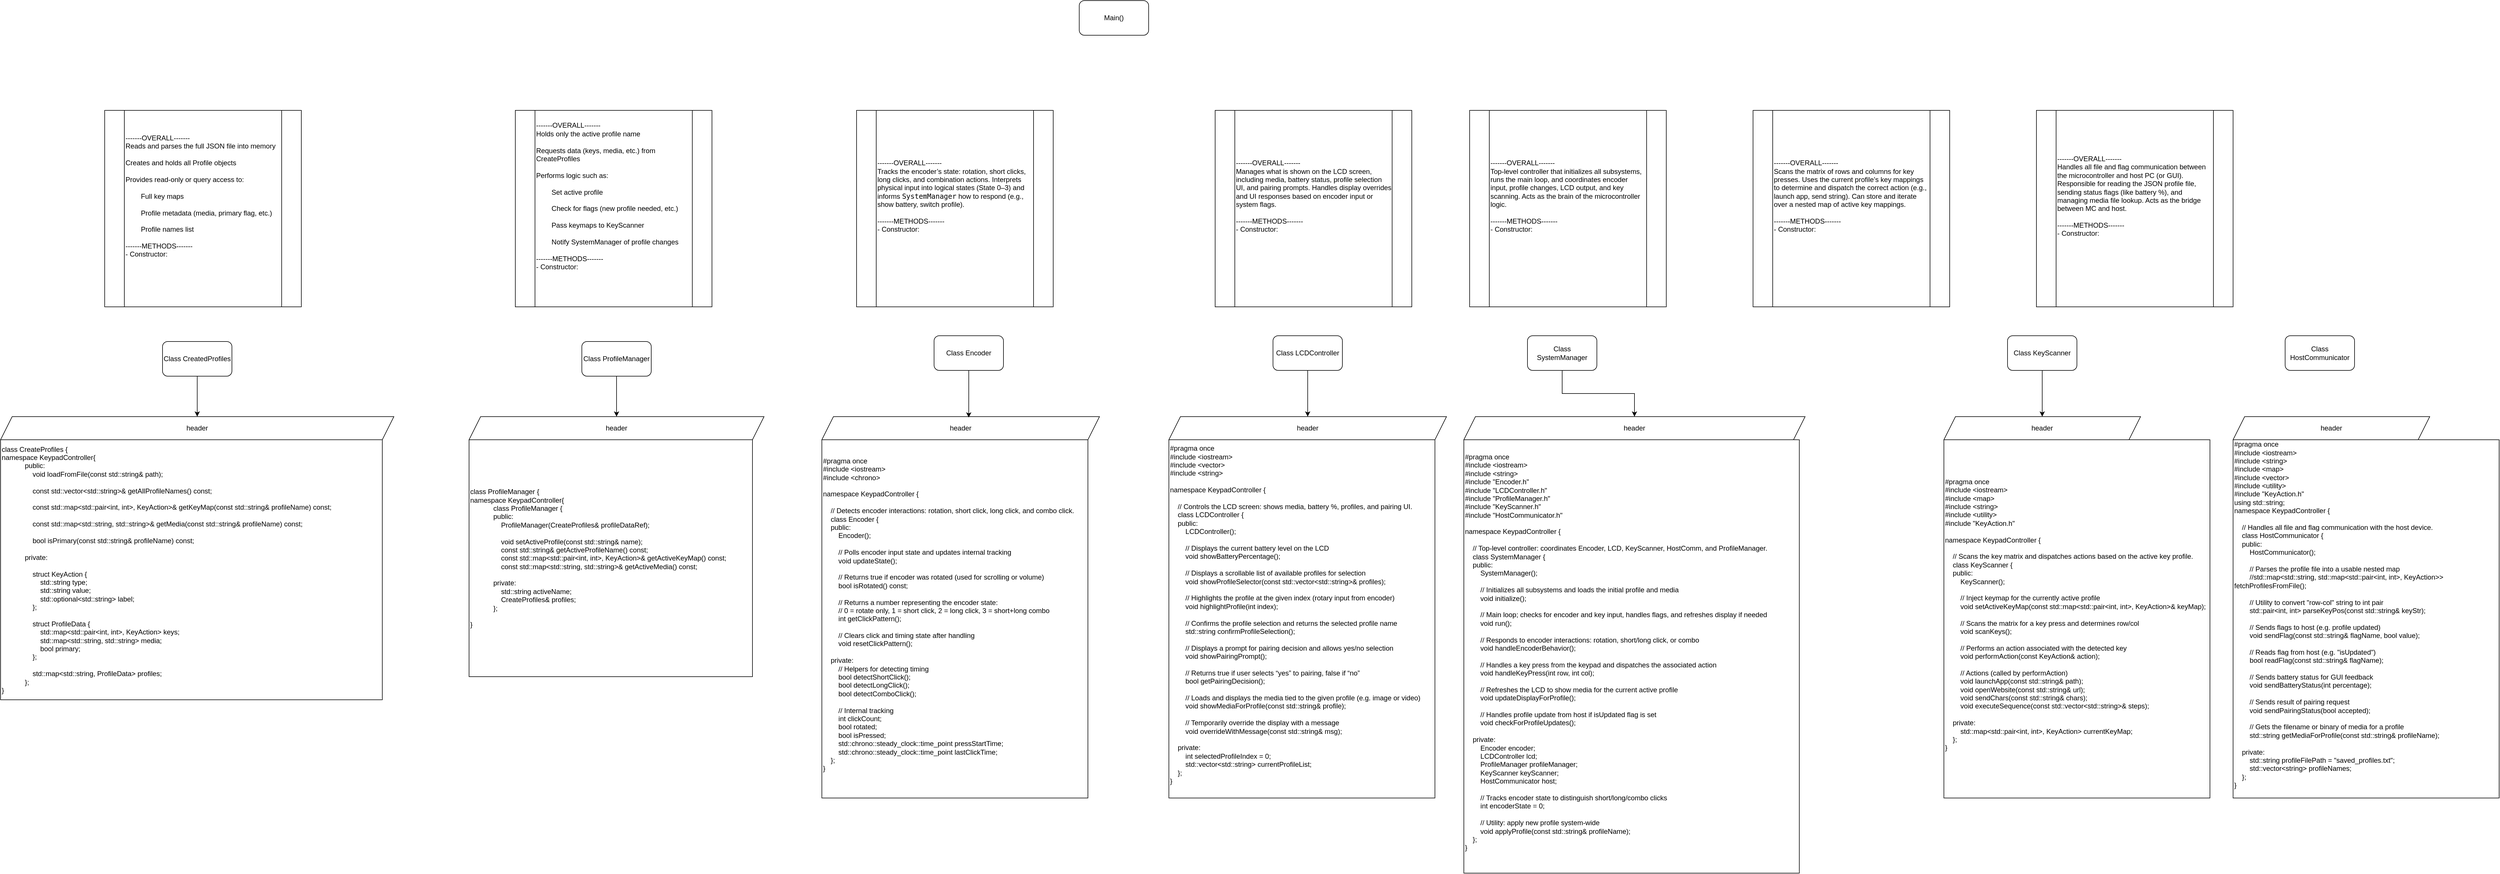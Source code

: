 <mxfile version="27.0.5">
  <diagram name="Page-1" id="1SPhpuADm64l0Hxg2bN5">
    <mxGraphModel dx="6910" dy="4210" grid="1" gridSize="10" guides="1" tooltips="1" connect="1" arrows="1" fold="1" page="1" pageScale="1" pageWidth="850" pageHeight="1100" math="0" shadow="0">
      <root>
        <mxCell id="0" />
        <mxCell id="1" parent="0" />
        <mxCell id="7xy5X7pBSjGH1rJuHNb_-1" value="Main()" style="rounded=1;whiteSpace=wrap;html=1;" parent="1" vertex="1">
          <mxGeometry x="425" y="-470" width="120" height="60" as="geometry" />
        </mxCell>
        <mxCell id="7xy5X7pBSjGH1rJuHNb_-3" value="Class Encoder" style="rounded=1;whiteSpace=wrap;html=1;" parent="1" vertex="1">
          <mxGeometry x="174" y="110" width="120" height="60" as="geometry" />
        </mxCell>
        <mxCell id="KJ3M8dmH54Ed4lHhk8dp-18" style="edgeStyle=orthogonalEdgeStyle;rounded=0;orthogonalLoop=1;jettySize=auto;html=1;" parent="1" source="7xy5X7pBSjGH1rJuHNb_-4" target="KJ3M8dmH54Ed4lHhk8dp-14" edge="1">
          <mxGeometry relative="1" as="geometry" />
        </mxCell>
        <mxCell id="7xy5X7pBSjGH1rJuHNb_-4" value="Class ProfileManager" style="rounded=1;whiteSpace=wrap;html=1;" parent="1" vertex="1">
          <mxGeometry x="-435" y="120" width="120" height="60" as="geometry" />
        </mxCell>
        <mxCell id="b_a46SGkJAuNYU5xgQpd-3" style="edgeStyle=orthogonalEdgeStyle;rounded=0;orthogonalLoop=1;jettySize=auto;html=1;" parent="1" source="7xy5X7pBSjGH1rJuHNb_-5" target="BoiXlNUUXAva4qsgIHvO-4" edge="1">
          <mxGeometry relative="1" as="geometry" />
        </mxCell>
        <mxCell id="7xy5X7pBSjGH1rJuHNb_-5" value="Class LCDController" style="rounded=1;whiteSpace=wrap;html=1;" parent="1" vertex="1">
          <mxGeometry x="760" y="110" width="120" height="60" as="geometry" />
        </mxCell>
        <mxCell id="b_a46SGkJAuNYU5xgQpd-4" style="edgeStyle=orthogonalEdgeStyle;rounded=0;orthogonalLoop=1;jettySize=auto;html=1;entryX=0.5;entryY=0;entryDx=0;entryDy=0;" parent="1" source="7xy5X7pBSjGH1rJuHNb_-6" target="BoiXlNUUXAva4qsgIHvO-8" edge="1">
          <mxGeometry relative="1" as="geometry" />
        </mxCell>
        <mxCell id="7xy5X7pBSjGH1rJuHNb_-6" value="Class SystemManager" style="rounded=1;whiteSpace=wrap;html=1;" parent="1" vertex="1">
          <mxGeometry x="1200" y="110" width="120" height="60" as="geometry" />
        </mxCell>
        <mxCell id="7xy5X7pBSjGH1rJuHNb_-7" value="Class HostCommunicator" style="rounded=1;whiteSpace=wrap;html=1;" parent="1" vertex="1">
          <mxGeometry x="2510" y="110" width="120" height="60" as="geometry" />
        </mxCell>
        <mxCell id="b_a46SGkJAuNYU5xgQpd-6" style="edgeStyle=orthogonalEdgeStyle;rounded=0;orthogonalLoop=1;jettySize=auto;html=1;" parent="1" source="7xy5X7pBSjGH1rJuHNb_-8" target="BoiXlNUUXAva4qsgIHvO-10" edge="1">
          <mxGeometry relative="1" as="geometry" />
        </mxCell>
        <mxCell id="7xy5X7pBSjGH1rJuHNb_-8" value="Class KeyScanner" style="rounded=1;whiteSpace=wrap;html=1;" parent="1" vertex="1">
          <mxGeometry x="2030" y="110" width="120" height="60" as="geometry" />
        </mxCell>
        <mxCell id="KJ3M8dmH54Ed4lHhk8dp-19" style="edgeStyle=orthogonalEdgeStyle;rounded=0;orthogonalLoop=1;jettySize=auto;html=1;entryX=0.5;entryY=0;entryDx=0;entryDy=0;" parent="1" source="7xy5X7pBSjGH1rJuHNb_-9" target="7xy5X7pBSjGH1rJuHNb_-10" edge="1">
          <mxGeometry relative="1" as="geometry" />
        </mxCell>
        <mxCell id="7xy5X7pBSjGH1rJuHNb_-9" value="Class CreatedProfiles" style="rounded=1;whiteSpace=wrap;html=1;" parent="1" vertex="1">
          <mxGeometry x="-1160" y="120" width="120" height="60" as="geometry" />
        </mxCell>
        <mxCell id="7xy5X7pBSjGH1rJuHNb_-10" value="header" style="shape=parallelogram;perimeter=parallelogramPerimeter;whiteSpace=wrap;html=1;fixedSize=1;" parent="1" vertex="1">
          <mxGeometry x="-1440" y="250" width="680" height="40" as="geometry" />
        </mxCell>
        <mxCell id="7xy5X7pBSjGH1rJuHNb_-15" value="-------OVERALL-------&amp;nbsp;&lt;div&gt;&lt;div&gt;Reads and parses the full JSON file into memory&lt;/div&gt;&lt;div&gt;&lt;br&gt;&lt;/div&gt;&lt;div&gt;Creates and holds all Profile objects&lt;/div&gt;&lt;div&gt;&lt;br&gt;&lt;/div&gt;&lt;div&gt;Provides read-only or query access to:&lt;/div&gt;&lt;div&gt;&lt;br&gt;&lt;/div&gt;&lt;div&gt;&lt;span style=&quot;white-space: pre;&quot;&gt;&#x9;&lt;/span&gt;Full key maps&lt;/div&gt;&lt;div&gt;&lt;br&gt;&lt;/div&gt;&lt;div&gt;&lt;span style=&quot;white-space: pre;&quot;&gt;&#x9;&lt;/span&gt;Profile metadata (media, primary flag, etc.)&lt;/div&gt;&lt;div&gt;&lt;br&gt;&lt;/div&gt;&lt;div&gt;&lt;span style=&quot;white-space: pre;&quot;&gt;&#x9;&lt;/span&gt;Profile names list&lt;/div&gt;&lt;/div&gt;&lt;div&gt;&lt;div&gt;&lt;br&gt;&lt;/div&gt;&lt;div&gt;-------METHODS-------&amp;nbsp;&lt;/div&gt;&lt;div&gt;- Constructor:&lt;br&gt;&lt;br&gt;&lt;br&gt;&lt;br&gt;&lt;/div&gt;&lt;/div&gt;" style="shape=process;whiteSpace=wrap;html=1;backgroundOutline=1;align=left;" parent="1" vertex="1">
          <mxGeometry x="-1260" y="-280" width="340" height="340" as="geometry" />
        </mxCell>
        <mxCell id="KJ3M8dmH54Ed4lHhk8dp-2" value="-------OVERALL-------&amp;nbsp;&lt;div&gt;&lt;div&gt;Holds only the active profile name&lt;/div&gt;&lt;div&gt;&lt;br&gt;&lt;/div&gt;&lt;div&gt;Requests data (keys, media, etc.) from CreateProfiles&lt;/div&gt;&lt;div&gt;&lt;br&gt;&lt;/div&gt;&lt;div&gt;Performs logic such as:&lt;/div&gt;&lt;div&gt;&lt;br&gt;&lt;/div&gt;&lt;div&gt;&lt;span style=&quot;white-space: pre;&quot;&gt;&#x9;&lt;/span&gt;Set active profile&lt;/div&gt;&lt;div&gt;&lt;br&gt;&lt;/div&gt;&lt;div&gt;&lt;span style=&quot;white-space: pre;&quot;&gt;&#x9;&lt;/span&gt;Check for flags (new profile needed, etc.)&lt;/div&gt;&lt;div&gt;&lt;br&gt;&lt;/div&gt;&lt;div&gt;&lt;span style=&quot;white-space: pre;&quot;&gt;&#x9;&lt;/span&gt;Pass keymaps to KeyScanner&lt;/div&gt;&lt;div&gt;&lt;br&gt;&lt;/div&gt;&lt;div&gt;&lt;span style=&quot;white-space: pre;&quot;&gt;&#x9;&lt;/span&gt;Notify SystemManager of profile changes&lt;/div&gt;&lt;/div&gt;&lt;div&gt;&lt;div&gt;&lt;br&gt;&lt;/div&gt;&lt;div&gt;-------METHODS-------&amp;nbsp;&lt;/div&gt;&lt;div&gt;- Constructor:&lt;br&gt;&lt;br&gt;&lt;br&gt;&lt;br&gt;&lt;/div&gt;&lt;/div&gt;" style="shape=process;whiteSpace=wrap;html=1;backgroundOutline=1;align=left;" parent="1" vertex="1">
          <mxGeometry x="-550" y="-280" width="340" height="340" as="geometry" />
        </mxCell>
        <mxCell id="KJ3M8dmH54Ed4lHhk8dp-3" value="-------OVERALL-------&amp;nbsp;&lt;div&gt;Tracks the encoder’s state: rotation, short clicks, long clicks, and combination actions. Interprets physical input into logical states (State 0–3) and informs &lt;code data-end=&quot;1506&quot; data-start=&quot;1491&quot;&gt;SystemManager&lt;/code&gt; how to respond (e.g., show battery, switch profile).&lt;/div&gt;&lt;div&gt;&lt;div&gt;&lt;br&gt;&lt;/div&gt;&lt;div&gt;-------METHODS-------&amp;nbsp;&lt;/div&gt;&lt;div&gt;- Constructor:&lt;br&gt;&lt;br&gt;&lt;br&gt;&lt;br&gt;&lt;/div&gt;&lt;/div&gt;" style="shape=process;whiteSpace=wrap;html=1;backgroundOutline=1;align=left;" parent="1" vertex="1">
          <mxGeometry x="40" y="-280" width="340" height="340" as="geometry" />
        </mxCell>
        <mxCell id="KJ3M8dmH54Ed4lHhk8dp-4" value="-------OVERALL-------&amp;nbsp;&lt;div&gt;Manages what is shown on the LCD screen, including media, battery status, profile selection UI, and pairing prompts. Handles display overrides and UI responses based on encoder input or system flags.&lt;/div&gt;&lt;div&gt;&lt;div&gt;&lt;br&gt;&lt;/div&gt;&lt;div&gt;-------METHODS-------&amp;nbsp;&lt;/div&gt;&lt;div&gt;- Constructor:&lt;br&gt;&lt;br&gt;&lt;br&gt;&lt;br&gt;&lt;/div&gt;&lt;/div&gt;" style="shape=process;whiteSpace=wrap;html=1;backgroundOutline=1;align=left;" parent="1" vertex="1">
          <mxGeometry x="660" y="-280" width="340" height="340" as="geometry" />
        </mxCell>
        <mxCell id="KJ3M8dmH54Ed4lHhk8dp-5" value="-------OVERALL-------&amp;nbsp;&lt;div&gt;Top-level controller that initializes all subsystems, runs the main loop, and coordinates encoder input, profile changes, LCD output, and key scanning. Acts as the brain of the microcontroller logic.&lt;/div&gt;&lt;div&gt;&lt;div&gt;&lt;br&gt;&lt;/div&gt;&lt;div&gt;-------METHODS-------&amp;nbsp;&lt;/div&gt;&lt;div&gt;- Constructor:&lt;br&gt;&lt;br&gt;&lt;br&gt;&lt;br&gt;&lt;/div&gt;&lt;/div&gt;" style="shape=process;whiteSpace=wrap;html=1;backgroundOutline=1;align=left;" parent="1" vertex="1">
          <mxGeometry x="1100" y="-280" width="340" height="340" as="geometry" />
        </mxCell>
        <mxCell id="KJ3M8dmH54Ed4lHhk8dp-6" value="-------OVERALL-------&amp;nbsp;&lt;div&gt;Scans the matrix of rows and columns for key presses. Uses the current profile’s key mappings to determine and dispatch the correct action (e.g., launch app, send string). Can store and iterate over a nested map of active key mappings.&lt;/div&gt;&lt;div&gt;&lt;div&gt;&lt;br&gt;&lt;/div&gt;&lt;div&gt;-------METHODS-------&amp;nbsp;&lt;/div&gt;&lt;div&gt;- Constructor:&lt;br&gt;&lt;br&gt;&lt;br&gt;&lt;br&gt;&lt;/div&gt;&lt;/div&gt;" style="shape=process;whiteSpace=wrap;html=1;backgroundOutline=1;align=left;" parent="1" vertex="1">
          <mxGeometry x="1590" y="-280" width="340" height="340" as="geometry" />
        </mxCell>
        <mxCell id="KJ3M8dmH54Ed4lHhk8dp-7" value="-------OVERALL-------&amp;nbsp;&lt;div&gt;Handles all file and flag communication between the microcontroller and host PC (or GUI). Responsible for reading the JSON profile file, sending status flags (like battery %), and managing media file lookup. Acts as the bridge between MC and host.&lt;/div&gt;&lt;div&gt;&lt;div&gt;&lt;br&gt;&lt;/div&gt;&lt;div&gt;-------METHODS-------&amp;nbsp;&lt;/div&gt;&lt;div&gt;- Constructor:&lt;br&gt;&lt;br&gt;&lt;br&gt;&lt;br&gt;&lt;/div&gt;&lt;/div&gt;" style="shape=process;whiteSpace=wrap;html=1;backgroundOutline=1;align=left;" parent="1" vertex="1">
          <mxGeometry x="2080" y="-280" width="340" height="340" as="geometry" />
        </mxCell>
        <mxCell id="KJ3M8dmH54Ed4lHhk8dp-13" value="&lt;div&gt;class CreateProfiles {&lt;/div&gt;&lt;div&gt;namespace KeypadController{&lt;/div&gt;&lt;blockquote style=&quot;margin: 0 0 0 40px; border: none; padding: 0px;&quot;&gt;&lt;div&gt;public:&lt;/div&gt;&lt;div&gt;&amp;nbsp; &amp;nbsp; void loadFromFile(const std::string&amp;amp; path);&lt;/div&gt;&lt;div&gt;&lt;br&gt;&lt;/div&gt;&lt;div&gt;&amp;nbsp; &amp;nbsp; const std::vector&amp;lt;std::string&amp;gt;&amp;amp; getAllProfileNames() const;&lt;/div&gt;&lt;div&gt;&amp;nbsp; &amp;nbsp;&amp;nbsp;&lt;/div&gt;&lt;div&gt;&amp;nbsp; &amp;nbsp; const std::map&amp;lt;std::pair&amp;lt;int, int&amp;gt;, KeyAction&amp;gt;&amp;amp; getKeyMap(const std::string&amp;amp; profileName) const;&lt;/div&gt;&lt;div&gt;&amp;nbsp; &amp;nbsp;&amp;nbsp;&lt;/div&gt;&lt;div&gt;&amp;nbsp; &amp;nbsp; const std::map&amp;lt;std::string, std::string&amp;gt;&amp;amp; getMedia(const std::string&amp;amp; profileName) const;&lt;/div&gt;&lt;div&gt;&amp;nbsp; &amp;nbsp;&amp;nbsp;&lt;/div&gt;&lt;div&gt;&amp;nbsp; &amp;nbsp; bool isPrimary(const std::string&amp;amp; profileName) const;&lt;/div&gt;&lt;div&gt;&lt;br&gt;&lt;/div&gt;&lt;div&gt;private:&lt;/div&gt;&lt;div&gt;&lt;div&gt;&lt;br&gt;&lt;/div&gt;&lt;div&gt;&amp;nbsp; &amp;nbsp; struct KeyAction {&lt;/div&gt;&lt;div&gt;&amp;nbsp; &amp;nbsp; &amp;nbsp; &amp;nbsp; std::string type;&lt;/div&gt;&lt;div&gt;&amp;nbsp; &amp;nbsp; &amp;nbsp; &amp;nbsp; std::string value;&lt;/div&gt;&lt;div&gt;&amp;nbsp; &amp;nbsp; &amp;nbsp; &amp;nbsp; std::optional&amp;lt;std::string&amp;gt; label;&lt;/div&gt;&lt;div&gt;&amp;nbsp; &amp;nbsp; };&lt;/div&gt;&lt;/div&gt;&lt;div&gt;&lt;br&gt;&lt;/div&gt;&lt;div&gt;&amp;nbsp; &amp;nbsp; struct ProfileData {&lt;/div&gt;&lt;div&gt;&amp;nbsp; &amp;nbsp; &amp;nbsp; &amp;nbsp; std::map&amp;lt;std::pair&amp;lt;int, int&amp;gt;, KeyAction&amp;gt; keys;&lt;/div&gt;&lt;div&gt;&amp;nbsp; &amp;nbsp; &amp;nbsp; &amp;nbsp; std::map&amp;lt;std::string, std::string&amp;gt; media;&lt;/div&gt;&lt;div&gt;&amp;nbsp; &amp;nbsp; &amp;nbsp; &amp;nbsp; bool primary;&lt;/div&gt;&lt;div&gt;&amp;nbsp; &amp;nbsp; };&lt;/div&gt;&lt;div&gt;&lt;br&gt;&lt;/div&gt;&lt;div&gt;&amp;nbsp; &amp;nbsp; std::map&amp;lt;std::string, ProfileData&amp;gt; profiles;&lt;/div&gt;&lt;div&gt;};&lt;/div&gt;&lt;/blockquote&gt;&lt;div&gt;}&lt;/div&gt;" style="rounded=0;whiteSpace=wrap;html=1;align=left;" parent="1" vertex="1">
          <mxGeometry x="-1440" y="290" width="660" height="450" as="geometry" />
        </mxCell>
        <mxCell id="KJ3M8dmH54Ed4lHhk8dp-14" value="header" style="shape=parallelogram;perimeter=parallelogramPerimeter;whiteSpace=wrap;html=1;fixedSize=1;" parent="1" vertex="1">
          <mxGeometry x="-630" y="250" width="510" height="40" as="geometry" />
        </mxCell>
        <mxCell id="KJ3M8dmH54Ed4lHhk8dp-15" value="&lt;div&gt;class ProfileManager&amp;nbsp;{&lt;/div&gt;&lt;div&gt;namespace KeypadController{&lt;/div&gt;&lt;blockquote style=&quot;margin: 0 0 0 40px; border: none; padding: 0px;&quot;&gt;&lt;div&gt;class ProfileManager {&lt;/div&gt;&lt;div&gt;public:&lt;/div&gt;&lt;div&gt;&amp;nbsp; &amp;nbsp; ProfileManager(CreateProfiles&amp;amp; profileDataRef);&lt;/div&gt;&lt;div&gt;&lt;br&gt;&lt;/div&gt;&lt;div&gt;&amp;nbsp; &amp;nbsp; void setActiveProfile(const std::string&amp;amp; name);&lt;/div&gt;&lt;div&gt;&amp;nbsp; &amp;nbsp; const std::string&amp;amp; getActiveProfileName() const;&lt;/div&gt;&lt;div&gt;&amp;nbsp; &amp;nbsp; const std::map&amp;lt;std::pair&amp;lt;int, int&amp;gt;, KeyAction&amp;gt;&amp;amp; getActiveKeyMap() const;&lt;/div&gt;&lt;div&gt;&amp;nbsp; &amp;nbsp; const std::map&amp;lt;std::string, std::string&amp;gt;&amp;amp; getActiveMedia() const;&lt;/div&gt;&lt;div&gt;&lt;br&gt;&lt;/div&gt;&lt;div&gt;private:&lt;/div&gt;&lt;div&gt;&amp;nbsp; &amp;nbsp; std::string activeName;&lt;/div&gt;&lt;div&gt;&amp;nbsp; &amp;nbsp; CreateProfiles&amp;amp; profiles;&lt;/div&gt;&lt;div&gt;};&lt;/div&gt;&lt;div&gt;&lt;br&gt;&lt;/div&gt;&lt;/blockquote&gt;&lt;div&gt;}&lt;/div&gt;" style="rounded=0;whiteSpace=wrap;html=1;align=left;" parent="1" vertex="1">
          <mxGeometry x="-630" y="290" width="490" height="410" as="geometry" />
        </mxCell>
        <mxCell id="BoiXlNUUXAva4qsgIHvO-2" value="header" style="shape=parallelogram;perimeter=parallelogramPerimeter;whiteSpace=wrap;html=1;fixedSize=1;" parent="1" vertex="1">
          <mxGeometry x="-20" y="250" width="480" height="40" as="geometry" />
        </mxCell>
        <mxCell id="BoiXlNUUXAva4qsgIHvO-3" value="&lt;div&gt;#pragma once&lt;/div&gt;&lt;div&gt;#include &amp;lt;iostream&amp;gt;&lt;/div&gt;&lt;div&gt;#include &amp;lt;chrono&amp;gt;&lt;/div&gt;&lt;div&gt;&lt;br&gt;&lt;/div&gt;&lt;div&gt;namespace KeypadController {&lt;/div&gt;&lt;div&gt;&lt;br&gt;&lt;/div&gt;&lt;div&gt;&amp;nbsp; &amp;nbsp; // Detects encoder interactions: rotation, short click, long click, and combo click.&lt;/div&gt;&lt;div&gt;&amp;nbsp; &amp;nbsp; class Encoder {&lt;/div&gt;&lt;div&gt;&amp;nbsp; &amp;nbsp; public:&lt;/div&gt;&lt;div&gt;&amp;nbsp; &amp;nbsp; &amp;nbsp; &amp;nbsp; Encoder();&lt;/div&gt;&lt;div&gt;&lt;br&gt;&lt;/div&gt;&lt;div&gt;&amp;nbsp; &amp;nbsp; &amp;nbsp; &amp;nbsp; // Polls encoder input state and updates internal tracking&lt;/div&gt;&lt;div&gt;&amp;nbsp; &amp;nbsp; &amp;nbsp; &amp;nbsp; void updateState();&lt;/div&gt;&lt;div&gt;&lt;br&gt;&lt;/div&gt;&lt;div&gt;&amp;nbsp; &amp;nbsp; &amp;nbsp; &amp;nbsp; // Returns true if encoder was rotated (used for scrolling or volume)&lt;/div&gt;&lt;div&gt;&amp;nbsp; &amp;nbsp; &amp;nbsp; &amp;nbsp; bool isRotated() const;&lt;/div&gt;&lt;div&gt;&lt;br&gt;&lt;/div&gt;&lt;div&gt;&amp;nbsp; &amp;nbsp; &amp;nbsp; &amp;nbsp; // Returns a number representing the encoder state:&lt;/div&gt;&lt;div&gt;&amp;nbsp; &amp;nbsp; &amp;nbsp; &amp;nbsp; // 0 = rotate only, 1 = short click, 2 = long click, 3 = short+long combo&lt;/div&gt;&lt;div&gt;&amp;nbsp; &amp;nbsp; &amp;nbsp; &amp;nbsp; int getClickPattern();&lt;/div&gt;&lt;div&gt;&lt;br&gt;&lt;/div&gt;&lt;div&gt;&amp;nbsp; &amp;nbsp; &amp;nbsp; &amp;nbsp; // Clears click and timing state after handling&lt;/div&gt;&lt;div&gt;&amp;nbsp; &amp;nbsp; &amp;nbsp; &amp;nbsp; void resetClickPattern();&lt;/div&gt;&lt;div&gt;&lt;br&gt;&lt;/div&gt;&lt;div&gt;&amp;nbsp; &amp;nbsp; private:&lt;/div&gt;&lt;div&gt;&amp;nbsp; &amp;nbsp; &amp;nbsp; &amp;nbsp; // Helpers for detecting timing&lt;/div&gt;&lt;div&gt;&amp;nbsp; &amp;nbsp; &amp;nbsp; &amp;nbsp; bool detectShortClick();&lt;/div&gt;&lt;div&gt;&amp;nbsp; &amp;nbsp; &amp;nbsp; &amp;nbsp; bool detectLongClick();&lt;/div&gt;&lt;div&gt;&amp;nbsp; &amp;nbsp; &amp;nbsp; &amp;nbsp; bool detectComboClick();&lt;/div&gt;&lt;div&gt;&lt;br&gt;&lt;/div&gt;&lt;div&gt;&amp;nbsp; &amp;nbsp; &amp;nbsp; &amp;nbsp; // Internal tracking&lt;/div&gt;&lt;div&gt;&amp;nbsp; &amp;nbsp; &amp;nbsp; &amp;nbsp; int clickCount;&lt;/div&gt;&lt;div&gt;&amp;nbsp; &amp;nbsp; &amp;nbsp; &amp;nbsp; bool rotated;&lt;/div&gt;&lt;div&gt;&amp;nbsp; &amp;nbsp; &amp;nbsp; &amp;nbsp; bool isPressed;&lt;/div&gt;&lt;div&gt;&amp;nbsp; &amp;nbsp; &amp;nbsp; &amp;nbsp; std::chrono::steady_clock::time_point pressStartTime;&lt;/div&gt;&lt;div&gt;&amp;nbsp; &amp;nbsp; &amp;nbsp; &amp;nbsp; std::chrono::steady_clock::time_point lastClickTime;&lt;/div&gt;&lt;div&gt;&amp;nbsp; &amp;nbsp; };&lt;/div&gt;&lt;div&gt;}&lt;/div&gt;&lt;div&gt;&lt;br&gt;&lt;/div&gt;" style="rounded=0;whiteSpace=wrap;html=1;align=left;" parent="1" vertex="1">
          <mxGeometry x="-20" y="290" width="460" height="620" as="geometry" />
        </mxCell>
        <mxCell id="BoiXlNUUXAva4qsgIHvO-4" value="header" style="shape=parallelogram;perimeter=parallelogramPerimeter;whiteSpace=wrap;html=1;fixedSize=1;" parent="1" vertex="1">
          <mxGeometry x="580" y="250" width="480" height="40" as="geometry" />
        </mxCell>
        <mxCell id="BoiXlNUUXAva4qsgIHvO-6" value="&lt;div&gt;&lt;div&gt;#pragma once&lt;/div&gt;&lt;div&gt;#include &amp;lt;iostream&amp;gt;&lt;/div&gt;&lt;div&gt;#include &amp;lt;vector&amp;gt;&lt;/div&gt;&lt;div&gt;#include &amp;lt;string&amp;gt;&lt;/div&gt;&lt;div&gt;&lt;br&gt;&lt;/div&gt;&lt;div&gt;namespace KeypadController {&lt;/div&gt;&lt;div&gt;&lt;br&gt;&lt;/div&gt;&lt;div&gt;&amp;nbsp; &amp;nbsp; // Controls the LCD screen: shows media, battery %, profiles, and pairing UI.&lt;/div&gt;&lt;div&gt;&amp;nbsp; &amp;nbsp; class LCDController {&lt;/div&gt;&lt;div&gt;&amp;nbsp; &amp;nbsp; public:&lt;/div&gt;&lt;div&gt;&amp;nbsp; &amp;nbsp; &amp;nbsp; &amp;nbsp; LCDController();&lt;/div&gt;&lt;div&gt;&lt;br&gt;&lt;/div&gt;&lt;div&gt;&amp;nbsp; &amp;nbsp; &amp;nbsp; &amp;nbsp; // Displays the current battery level on the LCD&lt;/div&gt;&lt;div&gt;&amp;nbsp; &amp;nbsp; &amp;nbsp; &amp;nbsp; void showBatteryPercentage();&lt;/div&gt;&lt;div&gt;&lt;br&gt;&lt;/div&gt;&lt;div&gt;&amp;nbsp; &amp;nbsp; &amp;nbsp; &amp;nbsp; // Displays a scrollable list of available profiles for selection&lt;/div&gt;&lt;div&gt;&amp;nbsp; &amp;nbsp; &amp;nbsp; &amp;nbsp; void showProfileSelector(const std::vector&amp;lt;std::string&amp;gt;&amp;amp; profiles);&lt;/div&gt;&lt;div&gt;&lt;br&gt;&lt;/div&gt;&lt;div&gt;&amp;nbsp; &amp;nbsp; &amp;nbsp; &amp;nbsp; // Highlights the profile at the given index (rotary input from encoder)&lt;/div&gt;&lt;div&gt;&amp;nbsp; &amp;nbsp; &amp;nbsp; &amp;nbsp; void highlightProfile(int index);&lt;/div&gt;&lt;div&gt;&lt;br&gt;&lt;/div&gt;&lt;div&gt;&amp;nbsp; &amp;nbsp; &amp;nbsp; &amp;nbsp; // Confirms the profile selection and returns the selected profile name&lt;/div&gt;&lt;div&gt;&amp;nbsp; &amp;nbsp; &amp;nbsp; &amp;nbsp; std::string confirmProfileSelection();&lt;/div&gt;&lt;div&gt;&lt;br&gt;&lt;/div&gt;&lt;div&gt;&amp;nbsp; &amp;nbsp; &amp;nbsp; &amp;nbsp; // Displays a prompt for pairing decision and allows yes/no selection&lt;/div&gt;&lt;div&gt;&amp;nbsp; &amp;nbsp; &amp;nbsp; &amp;nbsp; void showPairingPrompt();&lt;/div&gt;&lt;div&gt;&lt;br&gt;&lt;/div&gt;&lt;div&gt;&amp;nbsp; &amp;nbsp; &amp;nbsp; &amp;nbsp; // Returns true if user selects “yes” to pairing, false if “no”&lt;/div&gt;&lt;div&gt;&amp;nbsp; &amp;nbsp; &amp;nbsp; &amp;nbsp; bool getPairingDecision();&lt;/div&gt;&lt;div&gt;&lt;br&gt;&lt;/div&gt;&lt;div&gt;&amp;nbsp; &amp;nbsp; &amp;nbsp; &amp;nbsp; // Loads and displays the media tied to the given profile (e.g. image or video)&lt;/div&gt;&lt;div&gt;&amp;nbsp; &amp;nbsp; &amp;nbsp; &amp;nbsp; void showMediaForProfile(const std::string&amp;amp; profile);&lt;/div&gt;&lt;div&gt;&lt;br&gt;&lt;/div&gt;&lt;div&gt;&amp;nbsp; &amp;nbsp; &amp;nbsp; &amp;nbsp; // Temporarily override the display with a message&lt;/div&gt;&lt;div&gt;&amp;nbsp; &amp;nbsp; &amp;nbsp; &amp;nbsp; void overrideWithMessage(const std::string&amp;amp; msg);&lt;/div&gt;&lt;div&gt;&lt;br&gt;&lt;/div&gt;&lt;div&gt;&amp;nbsp; &amp;nbsp; private:&lt;/div&gt;&lt;div&gt;&amp;nbsp; &amp;nbsp; &amp;nbsp; &amp;nbsp; int selectedProfileIndex = 0;&lt;/div&gt;&lt;div&gt;&amp;nbsp; &amp;nbsp; &amp;nbsp; &amp;nbsp; std::vector&amp;lt;std::string&amp;gt; currentProfileList;&lt;/div&gt;&lt;div&gt;&amp;nbsp; &amp;nbsp; };&lt;/div&gt;&lt;div&gt;}&lt;/div&gt;&lt;/div&gt;&lt;div&gt;&lt;br&gt;&lt;/div&gt;" style="rounded=0;whiteSpace=wrap;html=1;align=left;" parent="1" vertex="1">
          <mxGeometry x="580" y="290" width="460" height="620" as="geometry" />
        </mxCell>
        <mxCell id="BoiXlNUUXAva4qsgIHvO-7" value="&lt;div&gt;#pragma once&lt;/div&gt;&lt;div&gt;#include &amp;lt;iostream&amp;gt;&lt;/div&gt;&lt;div&gt;#include &amp;lt;string&amp;gt;&lt;/div&gt;&lt;div&gt;#include &quot;Encoder.h&quot;&lt;/div&gt;&lt;div&gt;#include &quot;LCDController.h&quot;&lt;/div&gt;&lt;div&gt;#include &quot;ProfileManager.h&quot;&lt;/div&gt;&lt;div&gt;#include &quot;KeyScanner.h&quot;&lt;/div&gt;&lt;div&gt;#include &quot;HostCommunicator.h&quot;&lt;/div&gt;&lt;div&gt;&lt;br&gt;&lt;/div&gt;&lt;div&gt;namespace KeypadController {&lt;/div&gt;&lt;div&gt;&lt;br&gt;&lt;/div&gt;&lt;div&gt;&amp;nbsp; &amp;nbsp; // Top-level controller: coordinates Encoder, LCD, KeyScanner, HostComm, and ProfileManager.&lt;/div&gt;&lt;div&gt;&amp;nbsp; &amp;nbsp; class SystemManager {&lt;/div&gt;&lt;div&gt;&amp;nbsp; &amp;nbsp; public:&lt;/div&gt;&lt;div&gt;&amp;nbsp; &amp;nbsp; &amp;nbsp; &amp;nbsp; SystemManager();&lt;/div&gt;&lt;div&gt;&lt;br&gt;&lt;/div&gt;&lt;div&gt;&amp;nbsp; &amp;nbsp; &amp;nbsp; &amp;nbsp; // Initializes all subsystems and loads the initial profile and media&lt;/div&gt;&lt;div&gt;&amp;nbsp; &amp;nbsp; &amp;nbsp; &amp;nbsp; void initialize();&lt;/div&gt;&lt;div&gt;&lt;br&gt;&lt;/div&gt;&lt;div&gt;&amp;nbsp; &amp;nbsp; &amp;nbsp; &amp;nbsp; // Main loop; checks for encoder and key input, handles flags, and refreshes display if needed&lt;/div&gt;&lt;div&gt;&amp;nbsp; &amp;nbsp; &amp;nbsp; &amp;nbsp; void run();&lt;/div&gt;&lt;div&gt;&lt;br&gt;&lt;/div&gt;&lt;div&gt;&amp;nbsp; &amp;nbsp; &amp;nbsp; &amp;nbsp; // Responds to encoder interactions: rotation, short/long click, or combo&lt;/div&gt;&lt;div&gt;&amp;nbsp; &amp;nbsp; &amp;nbsp; &amp;nbsp; void handleEncoderBehavior();&lt;/div&gt;&lt;div&gt;&lt;br&gt;&lt;/div&gt;&lt;div&gt;&amp;nbsp; &amp;nbsp; &amp;nbsp; &amp;nbsp; // Handles a key press from the keypad and dispatches the associated action&lt;/div&gt;&lt;div&gt;&amp;nbsp; &amp;nbsp; &amp;nbsp; &amp;nbsp; void handleKeyPress(int row, int col);&lt;/div&gt;&lt;div&gt;&lt;br&gt;&lt;/div&gt;&lt;div&gt;&amp;nbsp; &amp;nbsp; &amp;nbsp; &amp;nbsp; // Refreshes the LCD to show media for the current active profile&lt;/div&gt;&lt;div&gt;&amp;nbsp; &amp;nbsp; &amp;nbsp; &amp;nbsp; void updateDisplayForProfile();&lt;/div&gt;&lt;div&gt;&lt;br&gt;&lt;/div&gt;&lt;div&gt;&amp;nbsp; &amp;nbsp; &amp;nbsp; &amp;nbsp; // Handles profile update from host if isUpdated flag is set&lt;/div&gt;&lt;div&gt;&amp;nbsp; &amp;nbsp; &amp;nbsp; &amp;nbsp; void checkForProfileUpdates();&lt;/div&gt;&lt;div&gt;&lt;br&gt;&lt;/div&gt;&lt;div&gt;&amp;nbsp; &amp;nbsp; private:&lt;/div&gt;&lt;div&gt;&amp;nbsp; &amp;nbsp; &amp;nbsp; &amp;nbsp; Encoder encoder;&lt;/div&gt;&lt;div&gt;&amp;nbsp; &amp;nbsp; &amp;nbsp; &amp;nbsp; LCDController lcd;&lt;/div&gt;&lt;div&gt;&amp;nbsp; &amp;nbsp; &amp;nbsp; &amp;nbsp; ProfileManager profileManager;&lt;/div&gt;&lt;div&gt;&amp;nbsp; &amp;nbsp; &amp;nbsp; &amp;nbsp; KeyScanner keyScanner;&lt;/div&gt;&lt;div&gt;&amp;nbsp; &amp;nbsp; &amp;nbsp; &amp;nbsp; HostCommunicator host;&lt;/div&gt;&lt;div&gt;&lt;br&gt;&lt;/div&gt;&lt;div&gt;&amp;nbsp; &amp;nbsp; &amp;nbsp; &amp;nbsp; // Tracks encoder state to distinguish short/long/combo clicks&lt;/div&gt;&lt;div&gt;&amp;nbsp; &amp;nbsp; &amp;nbsp; &amp;nbsp; int encoderState = 0;&lt;/div&gt;&lt;div&gt;&lt;br&gt;&lt;/div&gt;&lt;div&gt;&amp;nbsp; &amp;nbsp; &amp;nbsp; &amp;nbsp; // Utility: apply new profile system-wide&lt;/div&gt;&lt;div&gt;&amp;nbsp; &amp;nbsp; &amp;nbsp; &amp;nbsp; void applyProfile(const std::string&amp;amp; profileName);&lt;/div&gt;&lt;div&gt;&amp;nbsp; &amp;nbsp; };&lt;/div&gt;&lt;div&gt;}&lt;/div&gt;&lt;div&gt;&lt;br&gt;&lt;/div&gt;" style="rounded=0;whiteSpace=wrap;html=1;align=left;" parent="1" vertex="1">
          <mxGeometry x="1090" y="290" width="580" height="750" as="geometry" />
        </mxCell>
        <mxCell id="BoiXlNUUXAva4qsgIHvO-8" value="header" style="shape=parallelogram;perimeter=parallelogramPerimeter;whiteSpace=wrap;html=1;fixedSize=1;" parent="1" vertex="1">
          <mxGeometry x="1090" y="250" width="590" height="40" as="geometry" />
        </mxCell>
        <mxCell id="BoiXlNUUXAva4qsgIHvO-9" value="&lt;div&gt;&lt;div&gt;&lt;div&gt;&lt;div&gt;&lt;div&gt;&lt;div&gt;#pragma once&lt;/div&gt;&lt;div&gt;#include &amp;lt;iostream&amp;gt;&lt;/div&gt;&lt;div&gt;#include &amp;lt;map&amp;gt;&lt;/div&gt;&lt;div&gt;#include &amp;lt;string&amp;gt;&lt;/div&gt;&lt;div&gt;#include &amp;lt;utility&amp;gt;&lt;/div&gt;&lt;div&gt;#include &quot;KeyAction.h&quot;&lt;/div&gt;&lt;div&gt;&lt;br&gt;&lt;/div&gt;&lt;div&gt;namespace KeypadController {&lt;/div&gt;&lt;div&gt;&lt;br&gt;&lt;/div&gt;&lt;div&gt;&amp;nbsp; &amp;nbsp; // Scans the key matrix and dispatches actions based on the active key profile.&lt;/div&gt;&lt;div&gt;&amp;nbsp; &amp;nbsp; class KeyScanner {&lt;/div&gt;&lt;div&gt;&amp;nbsp; &amp;nbsp; public:&lt;/div&gt;&lt;div&gt;&amp;nbsp; &amp;nbsp; &amp;nbsp; &amp;nbsp; KeyScanner();&lt;/div&gt;&lt;div&gt;&lt;br&gt;&lt;/div&gt;&lt;div&gt;&amp;nbsp; &amp;nbsp; &amp;nbsp; &amp;nbsp; // Inject keymap for the currently active profile&lt;/div&gt;&lt;div&gt;&amp;nbsp; &amp;nbsp; &amp;nbsp; &amp;nbsp; void setActiveKeyMap(const std::map&amp;lt;std::pair&amp;lt;int, int&amp;gt;, KeyAction&amp;gt;&amp;amp; keyMap);&lt;/div&gt;&lt;div&gt;&lt;br&gt;&lt;/div&gt;&lt;div&gt;&amp;nbsp; &amp;nbsp; &amp;nbsp; &amp;nbsp; // Scans the matrix for a key press and determines row/col&lt;/div&gt;&lt;div&gt;&amp;nbsp; &amp;nbsp; &amp;nbsp; &amp;nbsp; void scanKeys();&lt;/div&gt;&lt;div&gt;&lt;br&gt;&lt;/div&gt;&lt;div&gt;&amp;nbsp; &amp;nbsp; &amp;nbsp; &amp;nbsp; // Performs an action associated with the detected key&lt;/div&gt;&lt;div&gt;&amp;nbsp; &amp;nbsp; &amp;nbsp; &amp;nbsp; void performAction(const KeyAction&amp;amp; action);&lt;/div&gt;&lt;div&gt;&lt;br&gt;&lt;/div&gt;&lt;div&gt;&amp;nbsp; &amp;nbsp; &amp;nbsp; &amp;nbsp; // Actions (called by performAction)&lt;/div&gt;&lt;div&gt;&amp;nbsp; &amp;nbsp; &amp;nbsp; &amp;nbsp; void launchApp(const std::string&amp;amp; path);&lt;/div&gt;&lt;div&gt;&amp;nbsp; &amp;nbsp; &amp;nbsp; &amp;nbsp; void openWebsite(const std::string&amp;amp; url);&lt;/div&gt;&lt;div&gt;&amp;nbsp; &amp;nbsp; &amp;nbsp; &amp;nbsp; void sendChars(const std::string&amp;amp; chars);&lt;/div&gt;&lt;div&gt;&amp;nbsp; &amp;nbsp; &amp;nbsp; &amp;nbsp; void executeSequence(const std::vector&amp;lt;std::string&amp;gt;&amp;amp; steps);&lt;/div&gt;&lt;div&gt;&lt;br&gt;&lt;/div&gt;&lt;div&gt;&amp;nbsp; &amp;nbsp; private:&lt;/div&gt;&lt;div&gt;&amp;nbsp; &amp;nbsp; &amp;nbsp; &amp;nbsp; std::map&amp;lt;std::pair&amp;lt;int, int&amp;gt;, KeyAction&amp;gt; currentKeyMap;&lt;/div&gt;&lt;div&gt;&amp;nbsp; &amp;nbsp; };&lt;/div&gt;&lt;div&gt;}&lt;/div&gt;&lt;/div&gt;&lt;div&gt;&lt;br&gt;&lt;/div&gt;&lt;/div&gt;&lt;/div&gt;&lt;/div&gt;&lt;/div&gt;" style="rounded=0;whiteSpace=wrap;html=1;align=left;" parent="1" vertex="1">
          <mxGeometry x="1920" y="290" width="460" height="620" as="geometry" />
        </mxCell>
        <mxCell id="BoiXlNUUXAva4qsgIHvO-10" value="header" style="shape=parallelogram;perimeter=parallelogramPerimeter;whiteSpace=wrap;html=1;fixedSize=1;" parent="1" vertex="1">
          <mxGeometry x="1920" y="250" width="340" height="40" as="geometry" />
        </mxCell>
        <mxCell id="b_a46SGkJAuNYU5xgQpd-2" style="edgeStyle=orthogonalEdgeStyle;rounded=0;orthogonalLoop=1;jettySize=auto;html=1;entryX=0.529;entryY=0.039;entryDx=0;entryDy=0;entryPerimeter=0;" parent="1" source="7xy5X7pBSjGH1rJuHNb_-3" target="BoiXlNUUXAva4qsgIHvO-2" edge="1">
          <mxGeometry relative="1" as="geometry" />
        </mxCell>
        <mxCell id="b_a46SGkJAuNYU5xgQpd-7" value="&lt;div&gt;&lt;div&gt;&lt;div&gt;&lt;div&gt;#pragma once&lt;/div&gt;&lt;div&gt;#include &amp;lt;iostream&amp;gt;&lt;/div&gt;&lt;div&gt;#include &amp;lt;string&amp;gt;&lt;/div&gt;&lt;div&gt;#include &amp;lt;map&amp;gt;&lt;/div&gt;&lt;div&gt;#include &amp;lt;vector&amp;gt;&lt;/div&gt;&lt;div&gt;#include &amp;lt;utility&amp;gt;&lt;/div&gt;&lt;div&gt;#include &quot;KeyAction.h&quot;&lt;/div&gt;&lt;div&gt;using std::string;&lt;/div&gt;&lt;div&gt;namespace KeypadController {&lt;/div&gt;&lt;div&gt;&lt;br&gt;&lt;/div&gt;&lt;div&gt;&amp;nbsp; &amp;nbsp; // Handles all file and flag communication with the host device.&lt;/div&gt;&lt;div&gt;&amp;nbsp; &amp;nbsp; class HostCommunicator {&lt;/div&gt;&lt;div&gt;&amp;nbsp; &amp;nbsp; public:&lt;/div&gt;&lt;div&gt;&amp;nbsp; &amp;nbsp; &amp;nbsp; &amp;nbsp; HostCommunicator();&lt;/div&gt;&lt;div&gt;&lt;br&gt;&lt;/div&gt;&lt;div&gt;&amp;nbsp; &amp;nbsp; &amp;nbsp; &amp;nbsp; // Parses the profile file into a usable nested map&lt;/div&gt;&lt;div&gt;&amp;nbsp; &amp;nbsp; &amp;nbsp; &amp;nbsp; //std::map&amp;lt;std::string, std::map&amp;lt;std::pair&amp;lt;int, int&amp;gt;, KeyAction&amp;gt;&amp;gt; fetchProfilesFromFile();&lt;/div&gt;&lt;div&gt;&lt;br&gt;&lt;/div&gt;&lt;div&gt;&amp;nbsp; &amp;nbsp; &amp;nbsp; &amp;nbsp; // Utility to convert &quot;row-col&quot; string to int pair&lt;/div&gt;&lt;div&gt;&amp;nbsp; &amp;nbsp; &amp;nbsp; &amp;nbsp; std::pair&amp;lt;int, int&amp;gt; parseKeyPos(const std::string&amp;amp; keyStr);&lt;/div&gt;&lt;div&gt;&lt;br&gt;&lt;/div&gt;&lt;div&gt;&amp;nbsp; &amp;nbsp; &amp;nbsp; &amp;nbsp; // Sends flags to host (e.g. profile updated)&lt;/div&gt;&lt;div&gt;&amp;nbsp; &amp;nbsp; &amp;nbsp; &amp;nbsp; void sendFlag(const std::string&amp;amp; flagName, bool value);&lt;/div&gt;&lt;div&gt;&lt;br&gt;&lt;/div&gt;&lt;div&gt;&amp;nbsp; &amp;nbsp; &amp;nbsp; &amp;nbsp; // Reads flag from host (e.g. &quot;isUpdated&quot;)&lt;/div&gt;&lt;div&gt;&amp;nbsp; &amp;nbsp; &amp;nbsp; &amp;nbsp; bool readFlag(const std::string&amp;amp; flagName);&lt;/div&gt;&lt;div&gt;&lt;br&gt;&lt;/div&gt;&lt;div&gt;&amp;nbsp; &amp;nbsp; &amp;nbsp; &amp;nbsp; // Sends battery status for GUI feedback&lt;/div&gt;&lt;div&gt;&amp;nbsp; &amp;nbsp; &amp;nbsp; &amp;nbsp; void sendBatteryStatus(int percentage);&lt;/div&gt;&lt;div&gt;&lt;br&gt;&lt;/div&gt;&lt;div&gt;&amp;nbsp; &amp;nbsp; &amp;nbsp; &amp;nbsp; // Sends result of pairing request&lt;/div&gt;&lt;div&gt;&amp;nbsp; &amp;nbsp; &amp;nbsp; &amp;nbsp; void sendPairingStatus(bool accepted);&lt;/div&gt;&lt;div&gt;&lt;br&gt;&lt;/div&gt;&lt;div&gt;&amp;nbsp; &amp;nbsp; &amp;nbsp; &amp;nbsp; // Gets the filename or binary of media for a profile&lt;/div&gt;&lt;div&gt;&amp;nbsp; &amp;nbsp; &amp;nbsp; &amp;nbsp; std::string getMediaForProfile(const std::string&amp;amp; profileName);&lt;/div&gt;&lt;div&gt;&lt;br&gt;&lt;/div&gt;&lt;div&gt;&amp;nbsp; &amp;nbsp; private:&lt;/div&gt;&lt;div&gt;&amp;nbsp; &amp;nbsp; &amp;nbsp; &amp;nbsp; std::string profileFilePath = &quot;saved_profiles.txt&quot;;&lt;/div&gt;&lt;div&gt;&amp;nbsp; &amp;nbsp; &amp;nbsp; &amp;nbsp; std::vector&amp;lt;string&amp;gt; profileNames;&lt;/div&gt;&lt;div&gt;&amp;nbsp; &amp;nbsp; };&lt;/div&gt;&lt;div&gt;}&lt;/div&gt;&lt;/div&gt;&lt;/div&gt;&lt;/div&gt;&lt;div&gt;&lt;br&gt;&lt;/div&gt;" style="rounded=0;whiteSpace=wrap;html=1;align=left;" parent="1" vertex="1">
          <mxGeometry x="2420" y="290" width="460" height="620" as="geometry" />
        </mxCell>
        <mxCell id="b_a46SGkJAuNYU5xgQpd-8" value="header" style="shape=parallelogram;perimeter=parallelogramPerimeter;whiteSpace=wrap;html=1;fixedSize=1;" parent="1" vertex="1">
          <mxGeometry x="2420" y="250" width="340" height="40" as="geometry" />
        </mxCell>
      </root>
    </mxGraphModel>
  </diagram>
</mxfile>
